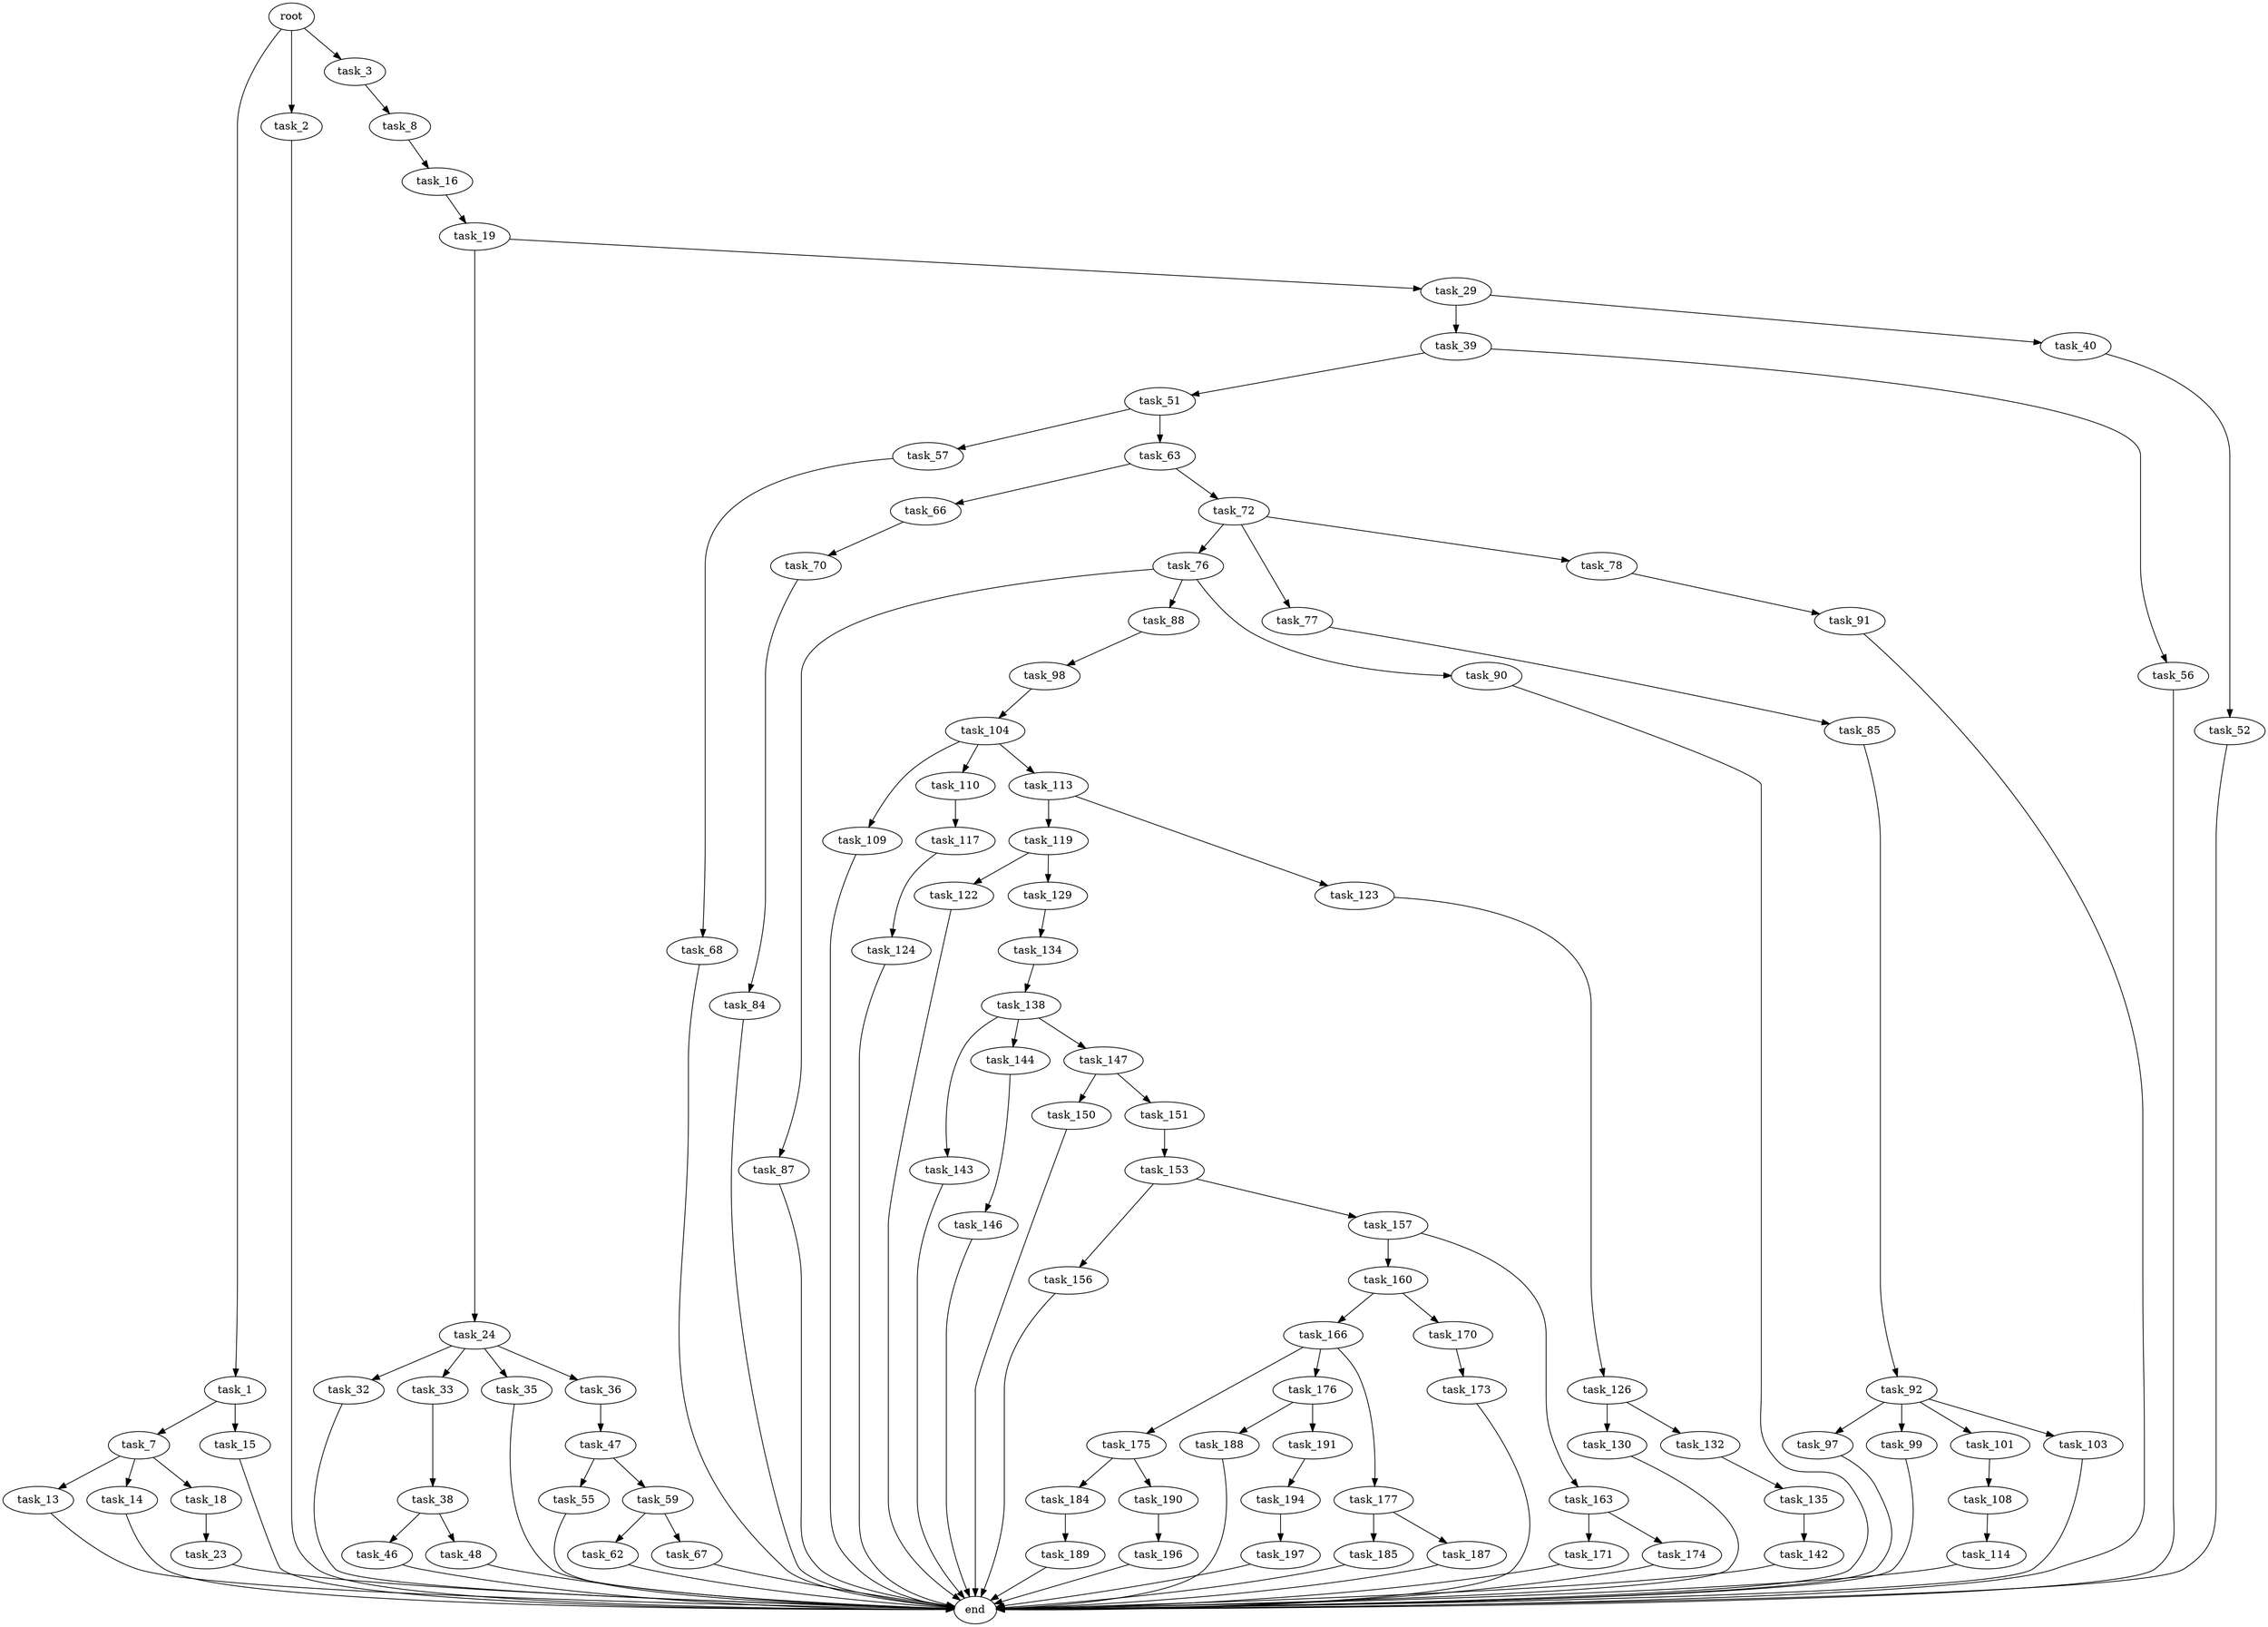 digraph G {
  root [size="0.000000"];
  task_1 [size="43486928885.000000"];
  task_2 [size="139420800641.000000"];
  task_3 [size="572406103555.000000"];
  task_7 [size="825692594.000000"];
  task_8 [size="478578846283.000000"];
  task_13 [size="461579734562.000000"];
  task_14 [size="1110179126388.000000"];
  task_15 [size="14005643900.000000"];
  task_16 [size="94578036546.000000"];
  task_18 [size="25517810926.000000"];
  task_19 [size="297571843198.000000"];
  task_23 [size="8589934592.000000"];
  task_24 [size="782757789696.000000"];
  task_29 [size="8589934592.000000"];
  task_32 [size="81587939212.000000"];
  task_33 [size="28991029248.000000"];
  task_35 [size="5330954076.000000"];
  task_36 [size="10915447052.000000"];
  task_38 [size="25202939732.000000"];
  task_39 [size="368293445632.000000"];
  task_40 [size="1099575384.000000"];
  task_46 [size="231928233984.000000"];
  task_47 [size="25022785088.000000"];
  task_48 [size="68719476736.000000"];
  task_51 [size="261120021743.000000"];
  task_52 [size="41837745623.000000"];
  task_55 [size="8842209416.000000"];
  task_56 [size="730606848379.000000"];
  task_57 [size="1042097966554.000000"];
  task_59 [size="8218238925.000000"];
  task_62 [size="170622786291.000000"];
  task_63 [size="231928233984.000000"];
  task_66 [size="68719476736.000000"];
  task_67 [size="3372238111.000000"];
  task_68 [size="1110693930294.000000"];
  task_70 [size="483351703731.000000"];
  task_72 [size="47287758685.000000"];
  task_76 [size="8589934592.000000"];
  task_77 [size="38143123852.000000"];
  task_78 [size="1556465044.000000"];
  task_84 [size="95899620078.000000"];
  task_85 [size="137983373713.000000"];
  task_87 [size="88238215123.000000"];
  task_88 [size="134217728000.000000"];
  task_90 [size="8589934592.000000"];
  task_91 [size="12768555001.000000"];
  task_92 [size="1910141044.000000"];
  task_97 [size="134217728000.000000"];
  task_98 [size="782757789696.000000"];
  task_99 [size="410073966658.000000"];
  task_101 [size="368293445632.000000"];
  task_103 [size="4358266744.000000"];
  task_104 [size="26062922964.000000"];
  task_108 [size="3153394268.000000"];
  task_109 [size="782757789696.000000"];
  task_110 [size="95576858281.000000"];
  task_113 [size="231928233984.000000"];
  task_114 [size="132208110628.000000"];
  task_117 [size="368293445632.000000"];
  task_119 [size="33126582336.000000"];
  task_122 [size="78264251026.000000"];
  task_123 [size="1073741824000.000000"];
  task_124 [size="134217728000.000000"];
  task_126 [size="1207710430634.000000"];
  task_129 [size="144447126874.000000"];
  task_130 [size="631467506123.000000"];
  task_132 [size="231928233984.000000"];
  task_134 [size="68719476736.000000"];
  task_135 [size="248008873996.000000"];
  task_138 [size="28991029248.000000"];
  task_142 [size="248176434924.000000"];
  task_143 [size="60659732294.000000"];
  task_144 [size="298401015551.000000"];
  task_146 [size="81084315843.000000"];
  task_147 [size="21042931444.000000"];
  task_150 [size="134217728000.000000"];
  task_151 [size="68719476736.000000"];
  task_153 [size="1090700205849.000000"];
  task_156 [size="231928233984.000000"];
  task_157 [size="1545600229.000000"];
  task_160 [size="782757789696.000000"];
  task_163 [size="25261570998.000000"];
  task_166 [size="409904770061.000000"];
  task_170 [size="14508516666.000000"];
  task_171 [size="861960551.000000"];
  task_173 [size="368293445632.000000"];
  task_174 [size="782757789696.000000"];
  task_175 [size="1073741824000.000000"];
  task_176 [size="39731501943.000000"];
  task_177 [size="1130612944829.000000"];
  task_184 [size="134217728000.000000"];
  task_185 [size="18269302730.000000"];
  task_187 [size="29820994799.000000"];
  task_188 [size="23354238620.000000"];
  task_189 [size="134217728000.000000"];
  task_190 [size="364961782529.000000"];
  task_191 [size="4829771258.000000"];
  task_194 [size="50894356445.000000"];
  task_196 [size="68719476736.000000"];
  task_197 [size="10029099795.000000"];
  end [size="0.000000"];

  root -> task_1 [size="1.000000"];
  root -> task_2 [size="1.000000"];
  root -> task_3 [size="1.000000"];
  task_1 -> task_7 [size="838860800.000000"];
  task_1 -> task_15 [size="838860800.000000"];
  task_2 -> end [size="1.000000"];
  task_3 -> task_8 [size="411041792.000000"];
  task_7 -> task_13 [size="33554432.000000"];
  task_7 -> task_14 [size="33554432.000000"];
  task_7 -> task_18 [size="33554432.000000"];
  task_8 -> task_16 [size="838860800.000000"];
  task_13 -> end [size="1.000000"];
  task_14 -> end [size="1.000000"];
  task_15 -> end [size="1.000000"];
  task_16 -> task_19 [size="209715200.000000"];
  task_18 -> task_23 [size="536870912.000000"];
  task_19 -> task_24 [size="838860800.000000"];
  task_19 -> task_29 [size="838860800.000000"];
  task_23 -> end [size="1.000000"];
  task_24 -> task_32 [size="679477248.000000"];
  task_24 -> task_33 [size="679477248.000000"];
  task_24 -> task_35 [size="679477248.000000"];
  task_24 -> task_36 [size="679477248.000000"];
  task_29 -> task_39 [size="33554432.000000"];
  task_29 -> task_40 [size="33554432.000000"];
  task_32 -> end [size="1.000000"];
  task_33 -> task_38 [size="75497472.000000"];
  task_35 -> end [size="1.000000"];
  task_36 -> task_47 [size="209715200.000000"];
  task_38 -> task_46 [size="679477248.000000"];
  task_38 -> task_48 [size="679477248.000000"];
  task_39 -> task_51 [size="411041792.000000"];
  task_39 -> task_56 [size="411041792.000000"];
  task_40 -> task_52 [size="75497472.000000"];
  task_46 -> end [size="1.000000"];
  task_47 -> task_55 [size="838860800.000000"];
  task_47 -> task_59 [size="838860800.000000"];
  task_48 -> end [size="1.000000"];
  task_51 -> task_57 [size="679477248.000000"];
  task_51 -> task_63 [size="679477248.000000"];
  task_52 -> end [size="1.000000"];
  task_55 -> end [size="1.000000"];
  task_56 -> end [size="1.000000"];
  task_57 -> task_68 [size="679477248.000000"];
  task_59 -> task_62 [size="209715200.000000"];
  task_59 -> task_67 [size="209715200.000000"];
  task_62 -> end [size="1.000000"];
  task_63 -> task_66 [size="301989888.000000"];
  task_63 -> task_72 [size="301989888.000000"];
  task_66 -> task_70 [size="134217728.000000"];
  task_67 -> end [size="1.000000"];
  task_68 -> end [size="1.000000"];
  task_70 -> task_84 [size="301989888.000000"];
  task_72 -> task_76 [size="838860800.000000"];
  task_72 -> task_77 [size="838860800.000000"];
  task_72 -> task_78 [size="838860800.000000"];
  task_76 -> task_87 [size="33554432.000000"];
  task_76 -> task_88 [size="33554432.000000"];
  task_76 -> task_90 [size="33554432.000000"];
  task_77 -> task_85 [size="838860800.000000"];
  task_78 -> task_91 [size="33554432.000000"];
  task_84 -> end [size="1.000000"];
  task_85 -> task_92 [size="209715200.000000"];
  task_87 -> end [size="1.000000"];
  task_88 -> task_98 [size="209715200.000000"];
  task_90 -> end [size="1.000000"];
  task_91 -> end [size="1.000000"];
  task_92 -> task_97 [size="75497472.000000"];
  task_92 -> task_99 [size="75497472.000000"];
  task_92 -> task_101 [size="75497472.000000"];
  task_92 -> task_103 [size="75497472.000000"];
  task_97 -> end [size="1.000000"];
  task_98 -> task_104 [size="679477248.000000"];
  task_99 -> end [size="1.000000"];
  task_101 -> task_108 [size="411041792.000000"];
  task_103 -> end [size="1.000000"];
  task_104 -> task_109 [size="536870912.000000"];
  task_104 -> task_110 [size="536870912.000000"];
  task_104 -> task_113 [size="536870912.000000"];
  task_108 -> task_114 [size="134217728.000000"];
  task_109 -> end [size="1.000000"];
  task_110 -> task_117 [size="75497472.000000"];
  task_113 -> task_119 [size="301989888.000000"];
  task_113 -> task_123 [size="301989888.000000"];
  task_114 -> end [size="1.000000"];
  task_117 -> task_124 [size="411041792.000000"];
  task_119 -> task_122 [size="536870912.000000"];
  task_119 -> task_129 [size="536870912.000000"];
  task_122 -> end [size="1.000000"];
  task_123 -> task_126 [size="838860800.000000"];
  task_124 -> end [size="1.000000"];
  task_126 -> task_130 [size="838860800.000000"];
  task_126 -> task_132 [size="838860800.000000"];
  task_129 -> task_134 [size="301989888.000000"];
  task_130 -> end [size="1.000000"];
  task_132 -> task_135 [size="301989888.000000"];
  task_134 -> task_138 [size="134217728.000000"];
  task_135 -> task_142 [size="301989888.000000"];
  task_138 -> task_143 [size="75497472.000000"];
  task_138 -> task_144 [size="75497472.000000"];
  task_138 -> task_147 [size="75497472.000000"];
  task_142 -> end [size="1.000000"];
  task_143 -> end [size="1.000000"];
  task_144 -> task_146 [size="209715200.000000"];
  task_146 -> end [size="1.000000"];
  task_147 -> task_150 [size="411041792.000000"];
  task_147 -> task_151 [size="411041792.000000"];
  task_150 -> end [size="1.000000"];
  task_151 -> task_153 [size="134217728.000000"];
  task_153 -> task_156 [size="838860800.000000"];
  task_153 -> task_157 [size="838860800.000000"];
  task_156 -> end [size="1.000000"];
  task_157 -> task_160 [size="75497472.000000"];
  task_157 -> task_163 [size="75497472.000000"];
  task_160 -> task_166 [size="679477248.000000"];
  task_160 -> task_170 [size="679477248.000000"];
  task_163 -> task_171 [size="411041792.000000"];
  task_163 -> task_174 [size="411041792.000000"];
  task_166 -> task_175 [size="411041792.000000"];
  task_166 -> task_176 [size="411041792.000000"];
  task_166 -> task_177 [size="411041792.000000"];
  task_170 -> task_173 [size="679477248.000000"];
  task_171 -> end [size="1.000000"];
  task_173 -> end [size="1.000000"];
  task_174 -> end [size="1.000000"];
  task_175 -> task_184 [size="838860800.000000"];
  task_175 -> task_190 [size="838860800.000000"];
  task_176 -> task_188 [size="33554432.000000"];
  task_176 -> task_191 [size="33554432.000000"];
  task_177 -> task_185 [size="838860800.000000"];
  task_177 -> task_187 [size="838860800.000000"];
  task_184 -> task_189 [size="209715200.000000"];
  task_185 -> end [size="1.000000"];
  task_187 -> end [size="1.000000"];
  task_188 -> end [size="1.000000"];
  task_189 -> end [size="1.000000"];
  task_190 -> task_196 [size="301989888.000000"];
  task_191 -> task_194 [size="134217728.000000"];
  task_194 -> task_197 [size="75497472.000000"];
  task_196 -> end [size="1.000000"];
  task_197 -> end [size="1.000000"];
}
